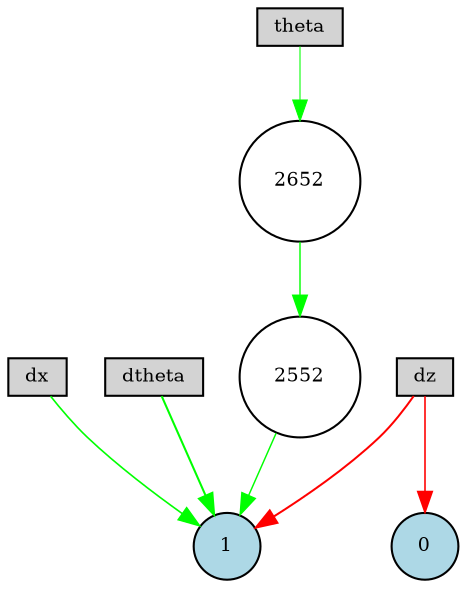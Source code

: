 digraph {
	node [fontsize=9 height=0.2 shape=circle width=0.2]
	dx [fillcolor=lightgray shape=box style=filled]
	dz [fillcolor=lightgray shape=box style=filled]
	theta [fillcolor=lightgray shape=box style=filled]
	dtheta [fillcolor=lightgray shape=box style=filled]
	0 [fillcolor=lightblue style=filled]
	1 [fillcolor=lightblue style=filled]
	2552 [fillcolor=white style=filled]
	2652 [fillcolor=white style=filled]
	dz -> 0 [color=red penwidth=0.7648319639730117 style=solid]
	dz -> 1 [color=red penwidth=0.9656528019229202 style=solid]
	dtheta -> 1 [color=green penwidth=0.9883686594907114 style=solid]
	dx -> 1 [color=green penwidth=0.7817619877884139 style=solid]
	2552 -> 1 [color=green penwidth=0.6953877192243381 style=solid]
	theta -> 2652 [color=green penwidth=0.5140806639187988 style=solid]
	2652 -> 2552 [color=green penwidth=0.677425669925246 style=solid]
}
